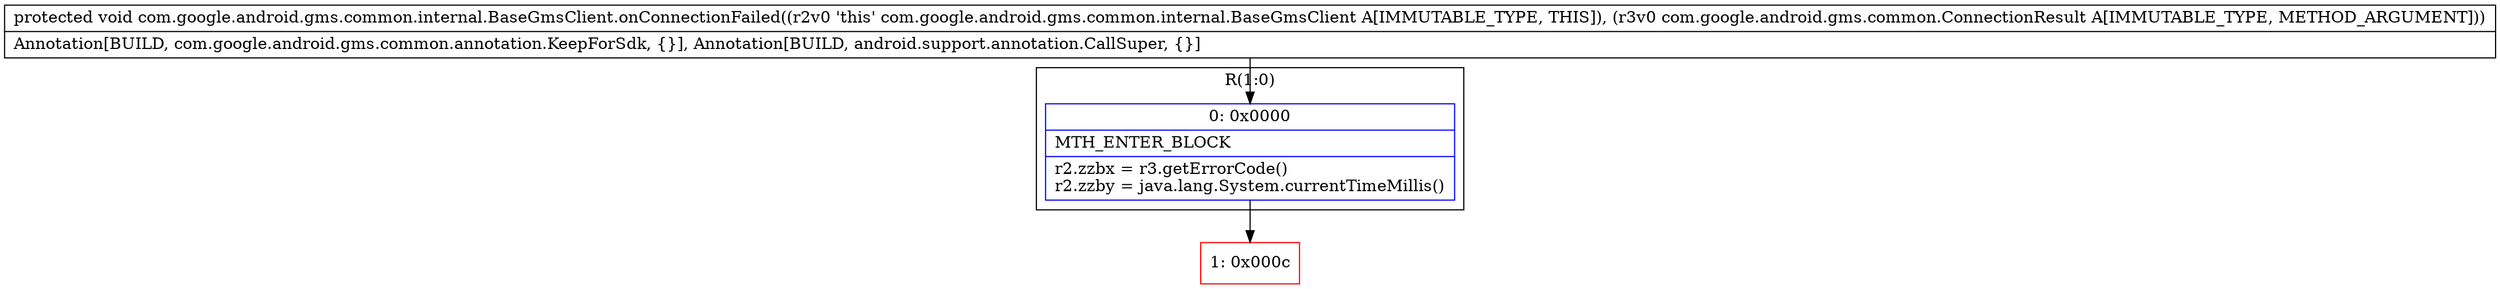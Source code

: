 digraph "CFG forcom.google.android.gms.common.internal.BaseGmsClient.onConnectionFailed(Lcom\/google\/android\/gms\/common\/ConnectionResult;)V" {
subgraph cluster_Region_257403537 {
label = "R(1:0)";
node [shape=record,color=blue];
Node_0 [shape=record,label="{0\:\ 0x0000|MTH_ENTER_BLOCK\l|r2.zzbx = r3.getErrorCode()\lr2.zzby = java.lang.System.currentTimeMillis()\l}"];
}
Node_1 [shape=record,color=red,label="{1\:\ 0x000c}"];
MethodNode[shape=record,label="{protected void com.google.android.gms.common.internal.BaseGmsClient.onConnectionFailed((r2v0 'this' com.google.android.gms.common.internal.BaseGmsClient A[IMMUTABLE_TYPE, THIS]), (r3v0 com.google.android.gms.common.ConnectionResult A[IMMUTABLE_TYPE, METHOD_ARGUMENT]))  | Annotation[BUILD, com.google.android.gms.common.annotation.KeepForSdk, \{\}], Annotation[BUILD, android.support.annotation.CallSuper, \{\}]\l}"];
MethodNode -> Node_0;
Node_0 -> Node_1;
}

